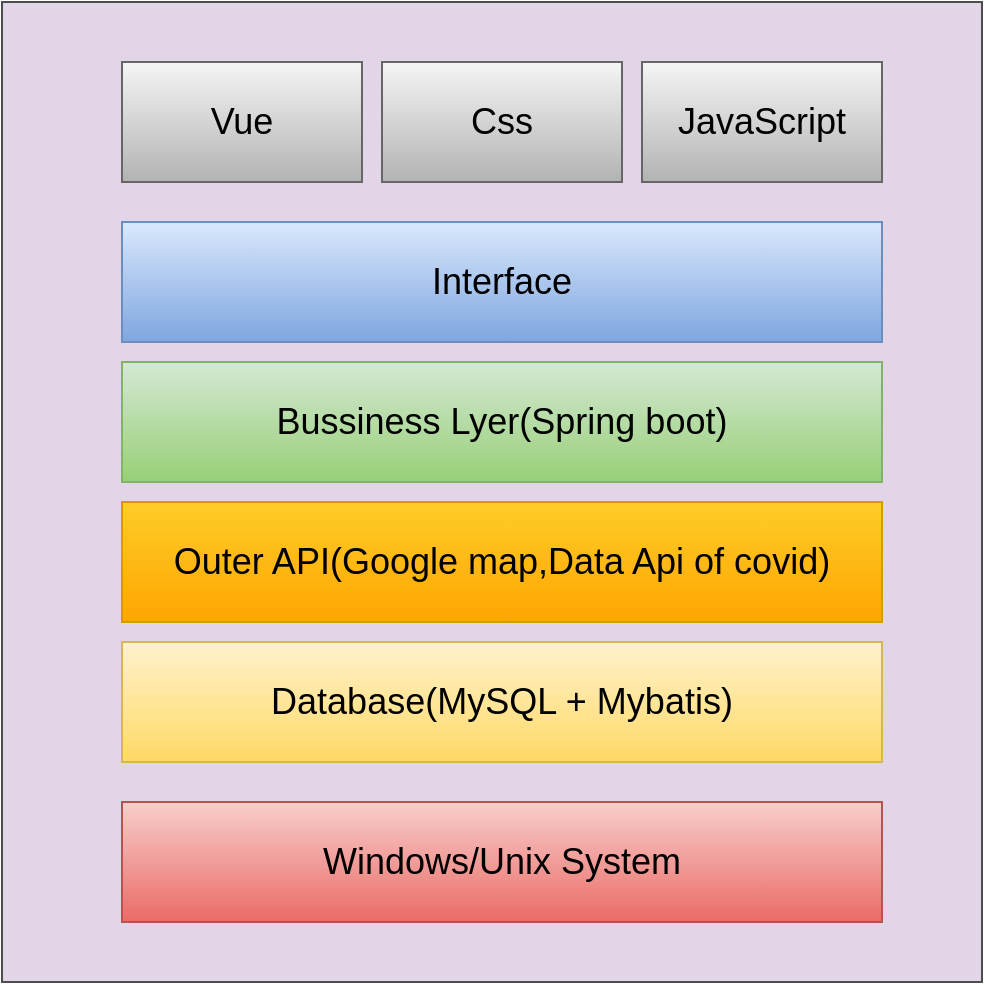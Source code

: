 <mxfile version="15.5.9" type="github">
  <diagram id="lkzsFeXddczjqLEksRVj" name="Page-1">
    <mxGraphModel dx="2062" dy="1098" grid="1" gridSize="10" guides="1" tooltips="1" connect="1" arrows="1" fold="1" page="1" pageScale="1" pageWidth="827" pageHeight="1169" math="0" shadow="0">
      <root>
        <mxCell id="0" />
        <mxCell id="1" parent="0" />
        <mxCell id="SvVRCxfJkjW9wRynF4Lh-11" value="" style="whiteSpace=wrap;html=1;aspect=fixed;fontSize=18;strokeColor=#4D4D4D;fillColor=#E1D5E7;" vertex="1" parent="1">
          <mxGeometry x="240" y="220" width="490" height="490" as="geometry" />
        </mxCell>
        <mxCell id="SvVRCxfJkjW9wRynF4Lh-1" value="&lt;p&gt;&lt;font style=&quot;font-size: 18px&quot;&gt;Vue&lt;/font&gt;&lt;/p&gt;" style="rounded=0;whiteSpace=wrap;html=1;strokeColor=#666666;fillColor=#f5f5f5;gradientColor=#b3b3b3;" vertex="1" parent="1">
          <mxGeometry x="300" y="250" width="120" height="60" as="geometry" />
        </mxCell>
        <mxCell id="SvVRCxfJkjW9wRynF4Lh-4" value="&lt;font style=&quot;font-size: 18px&quot;&gt;Interface&lt;/font&gt;" style="rounded=0;whiteSpace=wrap;html=1;fillColor=#dae8fc;gradientColor=#7ea6e0;strokeColor=#6c8ebf;" vertex="1" parent="1">
          <mxGeometry x="300" y="330" width="380" height="60" as="geometry" />
        </mxCell>
        <mxCell id="SvVRCxfJkjW9wRynF4Lh-5" value="&lt;font style=&quot;font-size: 18px&quot;&gt;Css&lt;/font&gt;" style="rounded=0;whiteSpace=wrap;html=1;strokeColor=#666666;fillColor=#f5f5f5;gradientColor=#b3b3b3;" vertex="1" parent="1">
          <mxGeometry x="430" y="250" width="120" height="60" as="geometry" />
        </mxCell>
        <mxCell id="SvVRCxfJkjW9wRynF4Lh-6" value="&lt;font style=&quot;font-size: 18px&quot;&gt;JavaScript&lt;/font&gt;" style="rounded=0;whiteSpace=wrap;html=1;strokeColor=#666666;fillColor=#f5f5f5;gradientColor=#b3b3b3;" vertex="1" parent="1">
          <mxGeometry x="560" y="250" width="120" height="60" as="geometry" />
        </mxCell>
        <mxCell id="SvVRCxfJkjW9wRynF4Lh-7" value="&lt;span style=&quot;font-size: 18px&quot;&gt;Bussiness Lyer(Spring boot)&lt;/span&gt;" style="rounded=0;whiteSpace=wrap;html=1;fillColor=#d5e8d4;gradientColor=#97d077;strokeColor=#82b366;" vertex="1" parent="1">
          <mxGeometry x="300" y="400" width="380" height="60" as="geometry" />
        </mxCell>
        <mxCell id="SvVRCxfJkjW9wRynF4Lh-8" value="&lt;span style=&quot;font-size: 18px&quot;&gt;Outer API(Google map,Data Api of covid)&lt;/span&gt;" style="rounded=0;whiteSpace=wrap;html=1;fillColor=#ffcd28;gradientColor=#ffa500;strokeColor=#d79b00;" vertex="1" parent="1">
          <mxGeometry x="300" y="470" width="380" height="60" as="geometry" />
        </mxCell>
        <mxCell id="SvVRCxfJkjW9wRynF4Lh-9" value="&lt;span style=&quot;font-size: 18px&quot;&gt;Database(MySQL + Mybatis)&lt;/span&gt;" style="rounded=0;whiteSpace=wrap;html=1;fillColor=#fff2cc;gradientColor=#ffd966;strokeColor=#d6b656;" vertex="1" parent="1">
          <mxGeometry x="300" y="540" width="380" height="60" as="geometry" />
        </mxCell>
        <mxCell id="SvVRCxfJkjW9wRynF4Lh-10" value="&lt;span style=&quot;font-size: 18px&quot;&gt;Windows/Unix System&lt;/span&gt;" style="rounded=0;whiteSpace=wrap;html=1;fillColor=#f8cecc;gradientColor=#ea6b66;strokeColor=#b85450;" vertex="1" parent="1">
          <mxGeometry x="300" y="620" width="380" height="60" as="geometry" />
        </mxCell>
      </root>
    </mxGraphModel>
  </diagram>
</mxfile>
